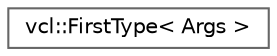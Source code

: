 digraph "Graphical Class Hierarchy"
{
 // LATEX_PDF_SIZE
  bgcolor="transparent";
  edge [fontname=Helvetica,fontsize=10,labelfontname=Helvetica,labelfontsize=10];
  node [fontname=Helvetica,fontsize=10,shape=box,height=0.2,width=0.4];
  rankdir="LR";
  Node0 [label="vcl::FirstType\< Args \>",height=0.2,width=0.4,color="grey40", fillcolor="white", style="filled",URL="$structvcl_1_1FirstType.html",tooltip=" "];
}
